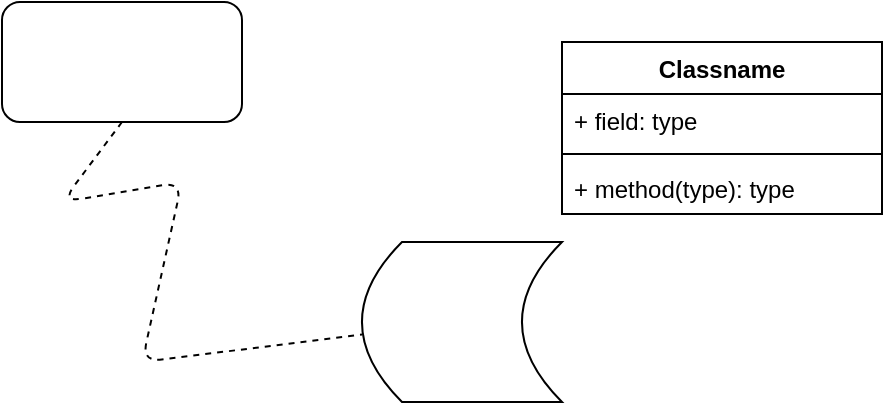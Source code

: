 <mxfile version="14.2.3" type="github">
  <diagram id="82DkYka2pXSlcPDnHXwU" name="Page-1">
    <mxGraphModel dx="528" dy="280" grid="1" gridSize="10" guides="1" tooltips="1" connect="1" arrows="1" fold="1" page="1" pageScale="1" pageWidth="827" pageHeight="1169" math="0" shadow="0">
      <root>
        <mxCell id="0" />
        <mxCell id="1" parent="0" />
        <mxCell id="FEDAdVLqTu01_75bEdHX-1" value="" style="rounded=1;whiteSpace=wrap;html=1;" vertex="1" parent="1">
          <mxGeometry x="50" y="20" width="120" height="60" as="geometry" />
        </mxCell>
        <mxCell id="FEDAdVLqTu01_75bEdHX-3" value="" style="endArrow=none;dashed=1;html=1;exitX=0.5;exitY=1;exitDx=0;exitDy=0;" edge="1" parent="1" source="FEDAdVLqTu01_75bEdHX-1" target="FEDAdVLqTu01_75bEdHX-4">
          <mxGeometry width="50" height="50" relative="1" as="geometry">
            <mxPoint x="250" y="170" as="sourcePoint" />
            <mxPoint x="300" y="120" as="targetPoint" />
            <Array as="points">
              <mxPoint x="80" y="120" />
              <mxPoint x="140" y="110" />
              <mxPoint x="120" y="200" />
            </Array>
          </mxGeometry>
        </mxCell>
        <mxCell id="FEDAdVLqTu01_75bEdHX-4" value="" style="shape=dataStorage;whiteSpace=wrap;html=1;fixedSize=1;" vertex="1" parent="1">
          <mxGeometry x="230" y="140" width="100" height="80" as="geometry" />
        </mxCell>
        <mxCell id="FEDAdVLqTu01_75bEdHX-5" value="Classname" style="swimlane;fontStyle=1;align=center;verticalAlign=top;childLayout=stackLayout;horizontal=1;startSize=26;horizontalStack=0;resizeParent=1;resizeParentMax=0;resizeLast=0;collapsible=1;marginBottom=0;" vertex="1" parent="1">
          <mxGeometry x="330" y="40" width="160" height="86" as="geometry">
            <mxRectangle x="330" y="40" width="100" height="26" as="alternateBounds" />
          </mxGeometry>
        </mxCell>
        <mxCell id="FEDAdVLqTu01_75bEdHX-6" value="+ field: type" style="text;strokeColor=none;fillColor=none;align=left;verticalAlign=top;spacingLeft=4;spacingRight=4;overflow=hidden;rotatable=0;points=[[0,0.5],[1,0.5]];portConstraint=eastwest;" vertex="1" parent="FEDAdVLqTu01_75bEdHX-5">
          <mxGeometry y="26" width="160" height="26" as="geometry" />
        </mxCell>
        <mxCell id="FEDAdVLqTu01_75bEdHX-7" value="" style="line;strokeWidth=1;fillColor=none;align=left;verticalAlign=middle;spacingTop=-1;spacingLeft=3;spacingRight=3;rotatable=0;labelPosition=right;points=[];portConstraint=eastwest;" vertex="1" parent="FEDAdVLqTu01_75bEdHX-5">
          <mxGeometry y="52" width="160" height="8" as="geometry" />
        </mxCell>
        <mxCell id="FEDAdVLqTu01_75bEdHX-8" value="+ method(type): type" style="text;strokeColor=none;fillColor=none;align=left;verticalAlign=top;spacingLeft=4;spacingRight=4;overflow=hidden;rotatable=0;points=[[0,0.5],[1,0.5]];portConstraint=eastwest;" vertex="1" parent="FEDAdVLqTu01_75bEdHX-5">
          <mxGeometry y="60" width="160" height="26" as="geometry" />
        </mxCell>
      </root>
    </mxGraphModel>
  </diagram>
</mxfile>
